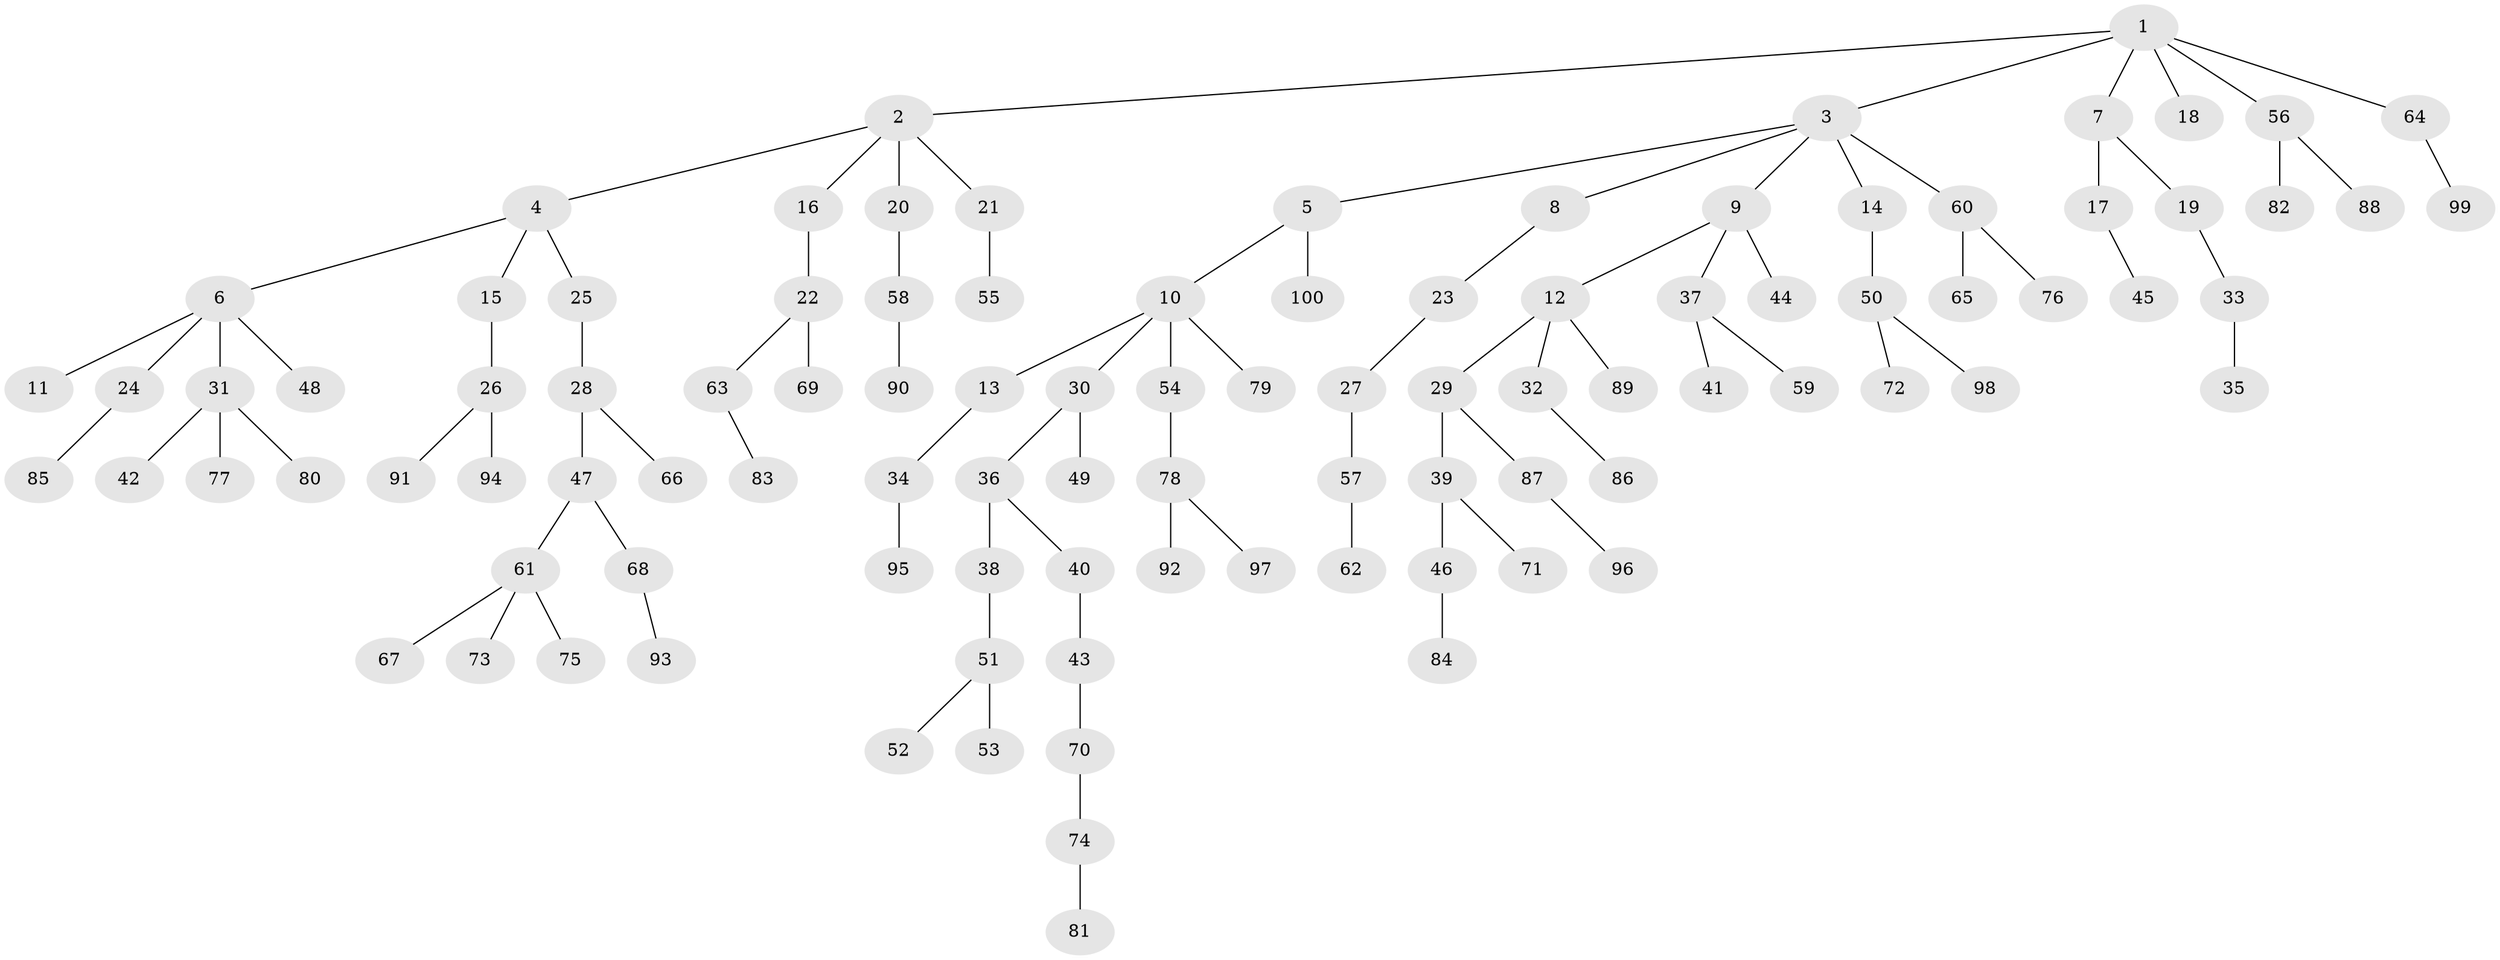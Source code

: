 // Generated by graph-tools (version 1.1) at 2025/11/02/21/25 10:11:10]
// undirected, 100 vertices, 99 edges
graph export_dot {
graph [start="1"]
  node [color=gray90,style=filled];
  1;
  2;
  3;
  4;
  5;
  6;
  7;
  8;
  9;
  10;
  11;
  12;
  13;
  14;
  15;
  16;
  17;
  18;
  19;
  20;
  21;
  22;
  23;
  24;
  25;
  26;
  27;
  28;
  29;
  30;
  31;
  32;
  33;
  34;
  35;
  36;
  37;
  38;
  39;
  40;
  41;
  42;
  43;
  44;
  45;
  46;
  47;
  48;
  49;
  50;
  51;
  52;
  53;
  54;
  55;
  56;
  57;
  58;
  59;
  60;
  61;
  62;
  63;
  64;
  65;
  66;
  67;
  68;
  69;
  70;
  71;
  72;
  73;
  74;
  75;
  76;
  77;
  78;
  79;
  80;
  81;
  82;
  83;
  84;
  85;
  86;
  87;
  88;
  89;
  90;
  91;
  92;
  93;
  94;
  95;
  96;
  97;
  98;
  99;
  100;
  1 -- 2;
  1 -- 3;
  1 -- 7;
  1 -- 18;
  1 -- 56;
  1 -- 64;
  2 -- 4;
  2 -- 16;
  2 -- 20;
  2 -- 21;
  3 -- 5;
  3 -- 8;
  3 -- 9;
  3 -- 14;
  3 -- 60;
  4 -- 6;
  4 -- 15;
  4 -- 25;
  5 -- 10;
  5 -- 100;
  6 -- 11;
  6 -- 24;
  6 -- 31;
  6 -- 48;
  7 -- 17;
  7 -- 19;
  8 -- 23;
  9 -- 12;
  9 -- 37;
  9 -- 44;
  10 -- 13;
  10 -- 30;
  10 -- 54;
  10 -- 79;
  12 -- 29;
  12 -- 32;
  12 -- 89;
  13 -- 34;
  14 -- 50;
  15 -- 26;
  16 -- 22;
  17 -- 45;
  19 -- 33;
  20 -- 58;
  21 -- 55;
  22 -- 63;
  22 -- 69;
  23 -- 27;
  24 -- 85;
  25 -- 28;
  26 -- 91;
  26 -- 94;
  27 -- 57;
  28 -- 47;
  28 -- 66;
  29 -- 39;
  29 -- 87;
  30 -- 36;
  30 -- 49;
  31 -- 42;
  31 -- 77;
  31 -- 80;
  32 -- 86;
  33 -- 35;
  34 -- 95;
  36 -- 38;
  36 -- 40;
  37 -- 41;
  37 -- 59;
  38 -- 51;
  39 -- 46;
  39 -- 71;
  40 -- 43;
  43 -- 70;
  46 -- 84;
  47 -- 61;
  47 -- 68;
  50 -- 72;
  50 -- 98;
  51 -- 52;
  51 -- 53;
  54 -- 78;
  56 -- 82;
  56 -- 88;
  57 -- 62;
  58 -- 90;
  60 -- 65;
  60 -- 76;
  61 -- 67;
  61 -- 73;
  61 -- 75;
  63 -- 83;
  64 -- 99;
  68 -- 93;
  70 -- 74;
  74 -- 81;
  78 -- 92;
  78 -- 97;
  87 -- 96;
}
